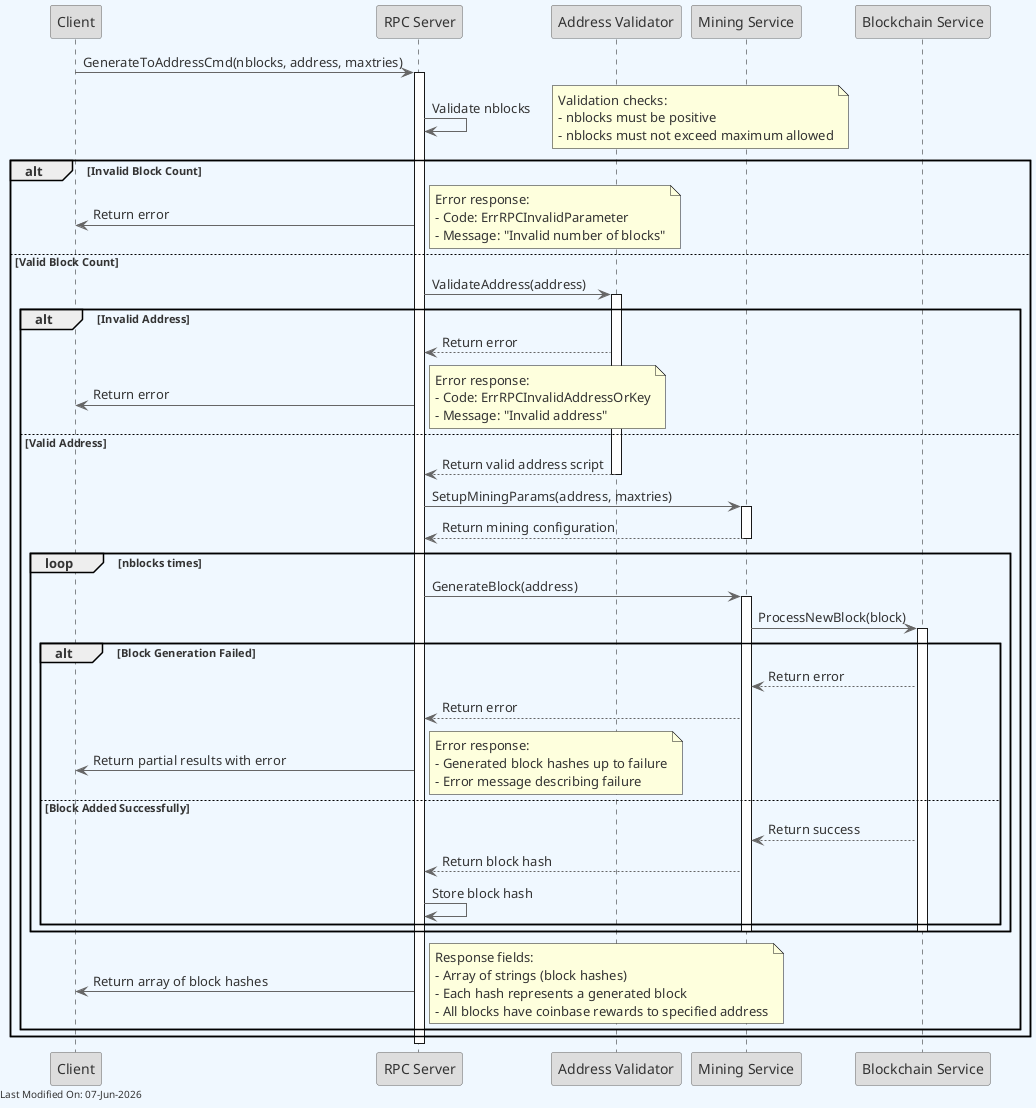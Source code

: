 @startuml
skinparam backgroundColor #F0F8FF
skinparam defaultFontColor #333333
skinparam arrowColor #666666

' Define borders for all elements
skinparam entity {
  BorderColor #666666
  BackgroundColor #DDDDDD
}

skinparam control {
  BorderColor #666666
  BackgroundColor #DDDDDD
}

skinparam participant {
  BorderColor #666666
  BackgroundColor #DDDDDD
}



participant Client
participant "RPC Server" as RPC
participant "Address Validator" as AddrVal
participant "Mining Service" as Mining
participant "Blockchain Service" as Blockchain

Client -> RPC : GenerateToAddressCmd(nblocks, address, maxtries)
activate RPC

RPC -> RPC : Validate nblocks
note right
  Validation checks:
  - nblocks must be positive
  - nblocks must not exceed maximum allowed
end note

alt Invalid Block Count
    RPC -> Client : Return error
    note right
        Error response:
        - Code: ErrRPCInvalidParameter
        - Message: "Invalid number of blocks"
    end note
else Valid Block Count
    RPC -> AddrVal : ValidateAddress(address)
    activate AddrVal

    alt Invalid Address
        AddrVal --> RPC : Return error
        RPC -> Client : Return error
        note right
            Error response:
            - Code: ErrRPCInvalidAddressOrKey
            - Message: "Invalid address"
        end note
    else Valid Address
        AddrVal --> RPC : Return valid address script
        deactivate AddrVal

        RPC -> Mining : SetupMiningParams(address, maxtries)
        activate Mining
        Mining --> RPC : Return mining configuration
        deactivate Mining

        loop nblocks times
            RPC -> Mining : GenerateBlock(address)
            activate Mining
            Mining -> Blockchain : ProcessNewBlock(block)
            activate Blockchain

            alt Block Generation Failed
                Blockchain --> Mining : Return error
                Mining --> RPC : Return error
                RPC -> Client : Return partial results with error
                note right
                    Error response:
                    - Generated block hashes up to failure
                    - Error message describing failure
                end note
            else Block Added Successfully
                Blockchain --> Mining : Return success
                Mining --> RPC : Return block hash
                RPC -> RPC : Store block hash
            end
            deactivate Blockchain
            deactivate Mining
        end

        RPC -> Client : Return array of block hashes
        note right
            Response fields:
            - Array of strings (block hashes)
            - Each hash represents a generated block
            - All blocks have coinbase rewards to specified address
        end note
    end
end

deactivate RPC

left footer Last Modified On: %date("dd-MMM-yyyy")
@enduml
